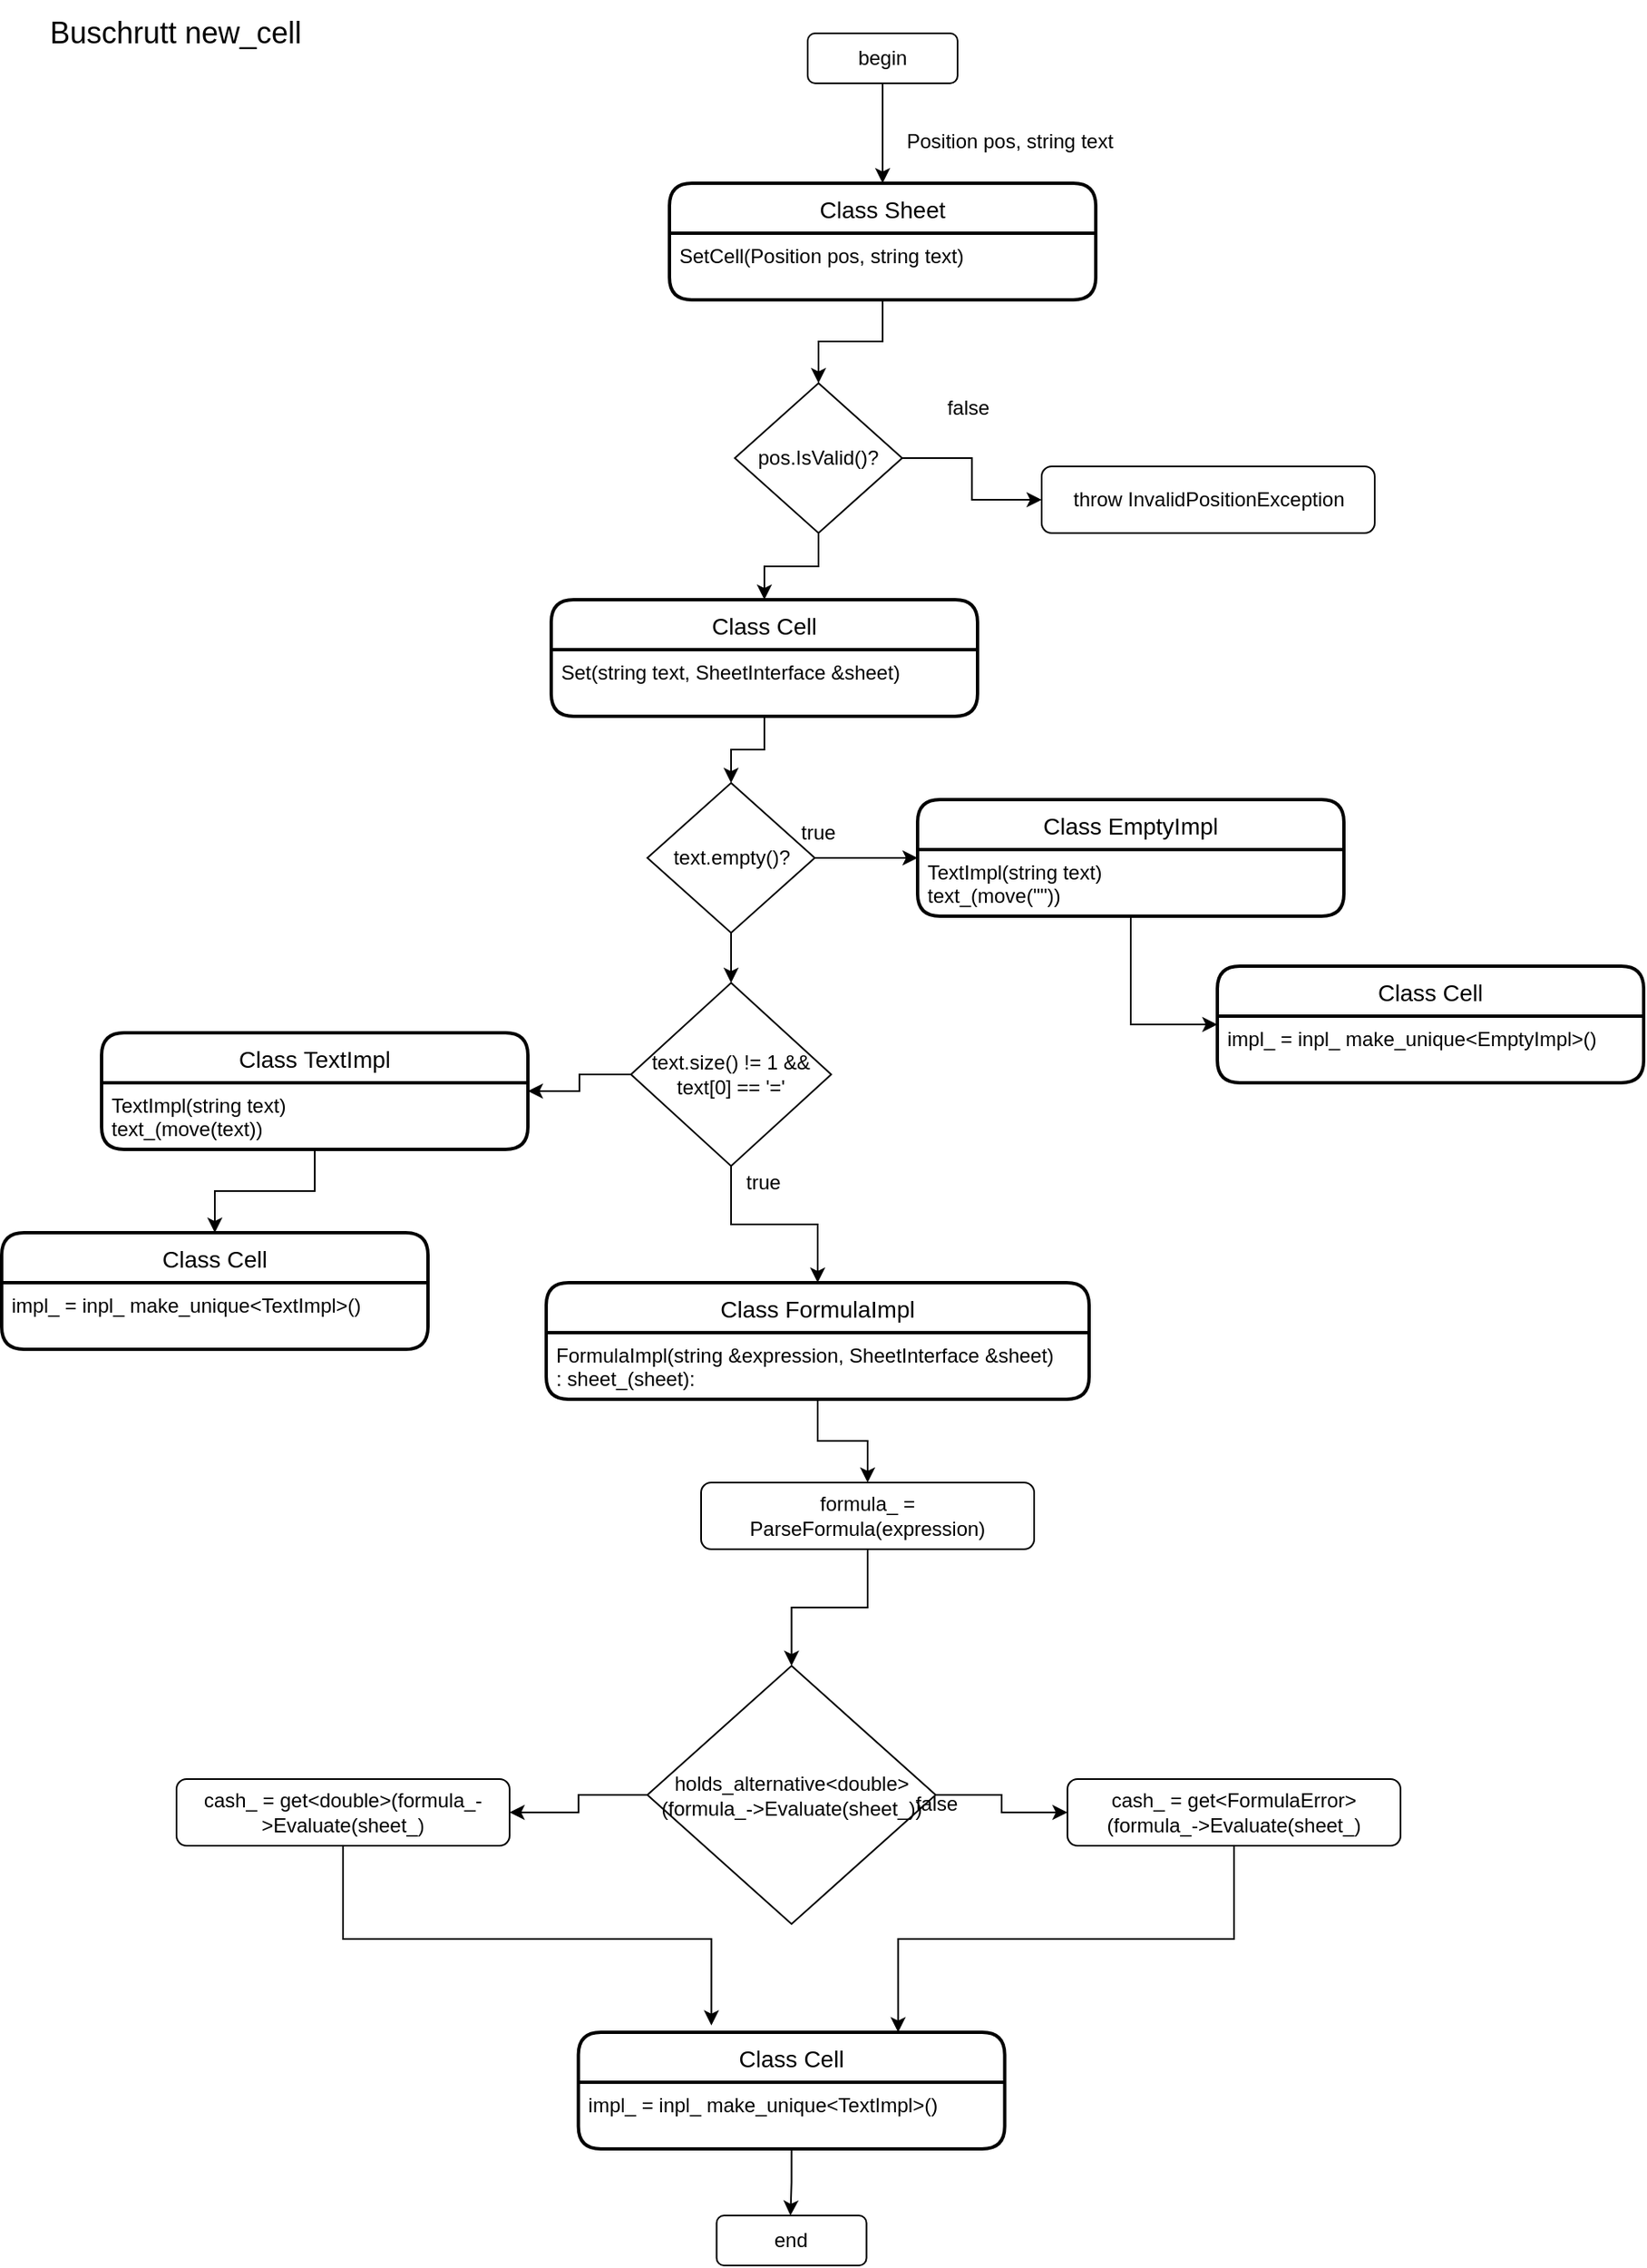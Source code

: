 <mxfile version="20.8.20" type="device"><diagram name="Страница 1" id="05K8BHy6RO02q5maxEPl"><mxGraphModel dx="995" dy="611" grid="1" gridSize="10" guides="1" tooltips="1" connect="1" arrows="1" fold="1" page="1" pageScale="1" pageWidth="1169" pageHeight="1654" math="0" shadow="0"><root><mxCell id="0"/><mxCell id="1" parent="0"/><mxCell id="Ke1nBhwKKIvl6BgAoNeE-2" value="Class Sheet" style="swimlane;childLayout=stackLayout;horizontal=1;startSize=30;horizontalStack=0;rounded=1;fontSize=14;fontStyle=0;strokeWidth=2;resizeParent=0;resizeLast=1;shadow=0;dashed=0;align=center;" vertex="1" parent="1"><mxGeometry x="451" y="140" width="256" height="70" as="geometry"/></mxCell><mxCell id="Ke1nBhwKKIvl6BgAoNeE-3" value="SetCell(Position pos, string text)" style="align=left;strokeColor=none;fillColor=none;spacingLeft=4;fontSize=12;verticalAlign=top;resizable=0;rotatable=0;part=1;" vertex="1" parent="Ke1nBhwKKIvl6BgAoNeE-2"><mxGeometry y="30" width="256" height="40" as="geometry"/></mxCell><mxCell id="Ke1nBhwKKIvl6BgAoNeE-130" style="edgeStyle=orthogonalEdgeStyle;rounded=0;orthogonalLoop=1;jettySize=auto;html=1;exitX=0.5;exitY=1;exitDx=0;exitDy=0;entryX=0.75;entryY=0;entryDx=0;entryDy=0;fontSize=12;" edge="1" parent="1" source="Ke1nBhwKKIvl6BgAoNeE-49" target="Ke1nBhwKKIvl6BgAoNeE-128"><mxGeometry relative="1" as="geometry"/></mxCell><mxCell id="Ke1nBhwKKIvl6BgAoNeE-49" value="cash_ = get&amp;lt;FormulaError&amp;gt;(formula_-&amp;gt;Evaluate(sheet_)" style="rounded=1;whiteSpace=wrap;html=1;" vertex="1" parent="1"><mxGeometry x="690" y="1098" width="200" height="40" as="geometry"/></mxCell><mxCell id="Ke1nBhwKKIvl6BgAoNeE-121" style="edgeStyle=orthogonalEdgeStyle;rounded=0;orthogonalLoop=1;jettySize=auto;html=1;exitX=0.5;exitY=1;exitDx=0;exitDy=0;entryX=0.5;entryY=0;entryDx=0;entryDy=0;fontSize=12;" edge="1" parent="1" source="Ke1nBhwKKIvl6BgAoNeE-67" target="Ke1nBhwKKIvl6BgAoNeE-120"><mxGeometry relative="1" as="geometry"/></mxCell><mxCell id="Ke1nBhwKKIvl6BgAoNeE-67" value="formula_ = ParseFormula(expression)" style="rounded=1;whiteSpace=wrap;html=1;" vertex="1" parent="1"><mxGeometry x="470" y="920" width="200" height="40" as="geometry"/></mxCell><mxCell id="Ke1nBhwKKIvl6BgAoNeE-69" value="throw&amp;nbsp;InvalidPositionException" style="rounded=1;whiteSpace=wrap;html=1;" vertex="1" parent="1"><mxGeometry x="674.5" y="310" width="200" height="40" as="geometry"/></mxCell><mxCell id="Ke1nBhwKKIvl6BgAoNeE-82" value="&lt;font style=&quot;font-size: 18px;&quot;&gt;Buschrutt new_cell&lt;/font&gt;" style="text;html=1;align=center;verticalAlign=middle;resizable=0;points=[];autosize=1;strokeColor=none;fillColor=none;" vertex="1" parent="1"><mxGeometry x="69" y="30" width="170" height="40" as="geometry"/></mxCell><mxCell id="Ke1nBhwKKIvl6BgAoNeE-86" style="edgeStyle=orthogonalEdgeStyle;rounded=0;orthogonalLoop=1;jettySize=auto;html=1;exitX=0.5;exitY=1;exitDx=0;exitDy=0;entryX=0.5;entryY=0;entryDx=0;entryDy=0;fontSize=12;" edge="1" parent="1" source="Ke1nBhwKKIvl6BgAoNeE-85" target="Ke1nBhwKKIvl6BgAoNeE-2"><mxGeometry relative="1" as="geometry"/></mxCell><mxCell id="Ke1nBhwKKIvl6BgAoNeE-85" value="begin" style="rounded=1;whiteSpace=wrap;html=1;" vertex="1" parent="1"><mxGeometry x="534" y="50" width="90" height="30" as="geometry"/></mxCell><mxCell id="Ke1nBhwKKIvl6BgAoNeE-87" value="Position pos, string text" style="text;html=1;align=center;verticalAlign=middle;resizable=0;points=[];autosize=1;strokeColor=none;fillColor=none;fontSize=12;" vertex="1" parent="1"><mxGeometry x="579.5" y="100" width="150" height="30" as="geometry"/></mxCell><mxCell id="Ke1nBhwKKIvl6BgAoNeE-89" style="edgeStyle=orthogonalEdgeStyle;rounded=0;orthogonalLoop=1;jettySize=auto;html=1;exitX=1;exitY=0.5;exitDx=0;exitDy=0;entryX=0;entryY=0.5;entryDx=0;entryDy=0;fontSize=12;" edge="1" parent="1" source="Ke1nBhwKKIvl6BgAoNeE-88" target="Ke1nBhwKKIvl6BgAoNeE-69"><mxGeometry relative="1" as="geometry"/></mxCell><mxCell id="Ke1nBhwKKIvl6BgAoNeE-95" style="edgeStyle=orthogonalEdgeStyle;rounded=0;orthogonalLoop=1;jettySize=auto;html=1;exitX=0.5;exitY=1;exitDx=0;exitDy=0;entryX=0.5;entryY=0;entryDx=0;entryDy=0;fontSize=12;" edge="1" parent="1" source="Ke1nBhwKKIvl6BgAoNeE-88" target="Ke1nBhwKKIvl6BgAoNeE-93"><mxGeometry relative="1" as="geometry"/></mxCell><mxCell id="Ke1nBhwKKIvl6BgAoNeE-88" value="pos.IsValid()?" style="rhombus;whiteSpace=wrap;html=1;" vertex="1" parent="1"><mxGeometry x="490.25" y="260" width="100.5" height="90" as="geometry"/></mxCell><mxCell id="Ke1nBhwKKIvl6BgAoNeE-90" value="false" style="text;html=1;align=center;verticalAlign=middle;resizable=0;points=[];autosize=1;strokeColor=none;fillColor=none;fontSize=12;" vertex="1" parent="1"><mxGeometry x="605" y="260" width="50" height="30" as="geometry"/></mxCell><mxCell id="Ke1nBhwKKIvl6BgAoNeE-91" style="edgeStyle=orthogonalEdgeStyle;rounded=0;orthogonalLoop=1;jettySize=auto;html=1;exitX=0.5;exitY=1;exitDx=0;exitDy=0;entryX=0.5;entryY=0;entryDx=0;entryDy=0;fontSize=12;" edge="1" parent="1" source="Ke1nBhwKKIvl6BgAoNeE-3" target="Ke1nBhwKKIvl6BgAoNeE-88"><mxGeometry relative="1" as="geometry"/></mxCell><mxCell id="Ke1nBhwKKIvl6BgAoNeE-93" value="Class Cell" style="swimlane;childLayout=stackLayout;horizontal=1;startSize=30;horizontalStack=0;rounded=1;fontSize=14;fontStyle=0;strokeWidth=2;resizeParent=0;resizeLast=1;shadow=0;dashed=0;align=center;" vertex="1" parent="1"><mxGeometry x="380" y="390" width="256" height="70" as="geometry"/></mxCell><mxCell id="Ke1nBhwKKIvl6BgAoNeE-94" value="Set(string text, SheetInterface &amp;sheet)" style="align=left;strokeColor=none;fillColor=none;spacingLeft=4;fontSize=12;verticalAlign=top;resizable=0;rotatable=0;part=1;" vertex="1" parent="Ke1nBhwKKIvl6BgAoNeE-93"><mxGeometry y="30" width="256" height="40" as="geometry"/></mxCell><mxCell id="Ke1nBhwKKIvl6BgAoNeE-100" style="edgeStyle=orthogonalEdgeStyle;rounded=0;orthogonalLoop=1;jettySize=auto;html=1;exitX=1;exitY=0.5;exitDx=0;exitDy=0;entryX=0;entryY=0.5;entryDx=0;entryDy=0;fontSize=12;" edge="1" parent="1" source="Ke1nBhwKKIvl6BgAoNeE-96" target="Ke1nBhwKKIvl6BgAoNeE-98"><mxGeometry relative="1" as="geometry"/></mxCell><mxCell id="Ke1nBhwKKIvl6BgAoNeE-107" style="edgeStyle=orthogonalEdgeStyle;rounded=0;orthogonalLoop=1;jettySize=auto;html=1;exitX=0.5;exitY=1;exitDx=0;exitDy=0;entryX=0.5;entryY=0;entryDx=0;entryDy=0;fontSize=12;" edge="1" parent="1" source="Ke1nBhwKKIvl6BgAoNeE-96" target="Ke1nBhwKKIvl6BgAoNeE-105"><mxGeometry relative="1" as="geometry"/></mxCell><mxCell id="Ke1nBhwKKIvl6BgAoNeE-96" value="text.empty()&lt;span style=&quot;background-color: initial;&quot;&gt;?&lt;/span&gt;" style="rhombus;whiteSpace=wrap;html=1;" vertex="1" parent="1"><mxGeometry x="437.75" y="500" width="100.5" height="90" as="geometry"/></mxCell><mxCell id="Ke1nBhwKKIvl6BgAoNeE-97" style="edgeStyle=orthogonalEdgeStyle;rounded=0;orthogonalLoop=1;jettySize=auto;html=1;exitX=0.5;exitY=1;exitDx=0;exitDy=0;entryX=0.5;entryY=0;entryDx=0;entryDy=0;fontSize=12;" edge="1" parent="1" source="Ke1nBhwKKIvl6BgAoNeE-94" target="Ke1nBhwKKIvl6BgAoNeE-96"><mxGeometry relative="1" as="geometry"/></mxCell><mxCell id="Ke1nBhwKKIvl6BgAoNeE-98" value="Class EmptyImpl" style="swimlane;childLayout=stackLayout;horizontal=1;startSize=30;horizontalStack=0;rounded=1;fontSize=14;fontStyle=0;strokeWidth=2;resizeParent=0;resizeLast=1;shadow=0;dashed=0;align=center;" vertex="1" parent="1"><mxGeometry x="600" y="510" width="256" height="70" as="geometry"/></mxCell><mxCell id="Ke1nBhwKKIvl6BgAoNeE-99" value="TextImpl(string text) &#10;text_(move(&quot;&quot;))" style="align=left;strokeColor=none;fillColor=none;spacingLeft=4;fontSize=12;verticalAlign=top;resizable=0;rotatable=0;part=1;" vertex="1" parent="Ke1nBhwKKIvl6BgAoNeE-98"><mxGeometry y="30" width="256" height="40" as="geometry"/></mxCell><mxCell id="Ke1nBhwKKIvl6BgAoNeE-101" value="Class Cell" style="swimlane;childLayout=stackLayout;horizontal=1;startSize=30;horizontalStack=0;rounded=1;fontSize=14;fontStyle=0;strokeWidth=2;resizeParent=0;resizeLast=1;shadow=0;dashed=0;align=center;" vertex="1" parent="1"><mxGeometry x="780" y="610" width="256" height="70" as="geometry"/></mxCell><mxCell id="Ke1nBhwKKIvl6BgAoNeE-102" value="impl_ = inpl_ make_unique&lt;EmptyImpl&gt;()" style="align=left;strokeColor=none;fillColor=none;spacingLeft=4;fontSize=12;verticalAlign=top;resizable=0;rotatable=0;part=1;" vertex="1" parent="Ke1nBhwKKIvl6BgAoNeE-101"><mxGeometry y="30" width="256" height="40" as="geometry"/></mxCell><mxCell id="Ke1nBhwKKIvl6BgAoNeE-103" style="edgeStyle=orthogonalEdgeStyle;rounded=0;orthogonalLoop=1;jettySize=auto;html=1;exitX=0.5;exitY=1;exitDx=0;exitDy=0;entryX=0;entryY=0.5;entryDx=0;entryDy=0;fontSize=12;" edge="1" parent="1" source="Ke1nBhwKKIvl6BgAoNeE-99" target="Ke1nBhwKKIvl6BgAoNeE-101"><mxGeometry relative="1" as="geometry"/></mxCell><mxCell id="Ke1nBhwKKIvl6BgAoNeE-104" value="true" style="text;html=1;align=center;verticalAlign=middle;resizable=0;points=[];autosize=1;strokeColor=none;fillColor=none;fontSize=12;" vertex="1" parent="1"><mxGeometry x="520" y="515" width="40" height="30" as="geometry"/></mxCell><mxCell id="Ke1nBhwKKIvl6BgAoNeE-108" style="edgeStyle=orthogonalEdgeStyle;rounded=0;orthogonalLoop=1;jettySize=auto;html=1;exitX=0.5;exitY=1;exitDx=0;exitDy=0;fontSize=12;entryX=0.5;entryY=0;entryDx=0;entryDy=0;" edge="1" parent="1" source="Ke1nBhwKKIvl6BgAoNeE-105" target="Ke1nBhwKKIvl6BgAoNeE-117"><mxGeometry relative="1" as="geometry"><mxPoint x="460" y="800" as="targetPoint"/></mxGeometry></mxCell><mxCell id="Ke1nBhwKKIvl6BgAoNeE-112" style="edgeStyle=orthogonalEdgeStyle;rounded=0;orthogonalLoop=1;jettySize=auto;html=1;exitX=0;exitY=0.5;exitDx=0;exitDy=0;entryX=1;entryY=0.5;entryDx=0;entryDy=0;fontSize=12;" edge="1" parent="1" source="Ke1nBhwKKIvl6BgAoNeE-105" target="Ke1nBhwKKIvl6BgAoNeE-110"><mxGeometry relative="1" as="geometry"/></mxCell><mxCell id="Ke1nBhwKKIvl6BgAoNeE-105" value="text.size() != 1 &amp;amp;&amp;amp; text[0] == '='" style="rhombus;whiteSpace=wrap;html=1;" vertex="1" parent="1"><mxGeometry x="427.88" y="620" width="120.25" height="110" as="geometry"/></mxCell><mxCell id="Ke1nBhwKKIvl6BgAoNeE-109" value="true" style="text;html=1;align=center;verticalAlign=middle;resizable=0;points=[];autosize=1;strokeColor=none;fillColor=none;fontSize=12;" vertex="1" parent="1"><mxGeometry x="487" y="725" width="40" height="30" as="geometry"/></mxCell><mxCell id="Ke1nBhwKKIvl6BgAoNeE-110" value="Class TextImpl" style="swimlane;childLayout=stackLayout;horizontal=1;startSize=30;horizontalStack=0;rounded=1;fontSize=14;fontStyle=0;strokeWidth=2;resizeParent=0;resizeLast=1;shadow=0;dashed=0;align=center;" vertex="1" parent="1"><mxGeometry x="110" y="650" width="256" height="70" as="geometry"/></mxCell><mxCell id="Ke1nBhwKKIvl6BgAoNeE-111" value="TextImpl(string text) &#10;text_(move(text))" style="align=left;strokeColor=none;fillColor=none;spacingLeft=4;fontSize=12;verticalAlign=top;resizable=0;rotatable=0;part=1;" vertex="1" parent="Ke1nBhwKKIvl6BgAoNeE-110"><mxGeometry y="30" width="256" height="40" as="geometry"/></mxCell><mxCell id="Ke1nBhwKKIvl6BgAoNeE-113" value="Class Cell" style="swimlane;childLayout=stackLayout;horizontal=1;startSize=30;horizontalStack=0;rounded=1;fontSize=14;fontStyle=0;strokeWidth=2;resizeParent=0;resizeLast=1;shadow=0;dashed=0;align=center;" vertex="1" parent="1"><mxGeometry x="50" y="770" width="256" height="70" as="geometry"/></mxCell><mxCell id="Ke1nBhwKKIvl6BgAoNeE-114" value="impl_ = inpl_ make_unique&lt;TextImpl&gt;()" style="align=left;strokeColor=none;fillColor=none;spacingLeft=4;fontSize=12;verticalAlign=top;resizable=0;rotatable=0;part=1;" vertex="1" parent="Ke1nBhwKKIvl6BgAoNeE-113"><mxGeometry y="30" width="256" height="40" as="geometry"/></mxCell><mxCell id="Ke1nBhwKKIvl6BgAoNeE-116" style="edgeStyle=orthogonalEdgeStyle;rounded=0;orthogonalLoop=1;jettySize=auto;html=1;exitX=0.5;exitY=1;exitDx=0;exitDy=0;entryX=0.5;entryY=0;entryDx=0;entryDy=0;fontSize=12;" edge="1" parent="1" source="Ke1nBhwKKIvl6BgAoNeE-111" target="Ke1nBhwKKIvl6BgAoNeE-113"><mxGeometry relative="1" as="geometry"/></mxCell><mxCell id="Ke1nBhwKKIvl6BgAoNeE-117" value="Class FormulaImpl" style="swimlane;childLayout=stackLayout;horizontal=1;startSize=30;horizontalStack=0;rounded=1;fontSize=14;fontStyle=0;strokeWidth=2;resizeParent=0;resizeLast=1;shadow=0;dashed=0;align=center;" vertex="1" parent="1"><mxGeometry x="377" y="800" width="326" height="70" as="geometry"/></mxCell><mxCell id="Ke1nBhwKKIvl6BgAoNeE-118" value="FormulaImpl(string &amp;expression, SheetInterface &amp;sheet)&#10;: sheet_(sheet): " style="align=left;strokeColor=none;fillColor=none;spacingLeft=4;fontSize=12;verticalAlign=top;resizable=0;rotatable=0;part=1;" vertex="1" parent="Ke1nBhwKKIvl6BgAoNeE-117"><mxGeometry y="30" width="326" height="40" as="geometry"/></mxCell><mxCell id="Ke1nBhwKKIvl6BgAoNeE-119" style="edgeStyle=orthogonalEdgeStyle;rounded=0;orthogonalLoop=1;jettySize=auto;html=1;exitX=0.5;exitY=1;exitDx=0;exitDy=0;entryX=0.5;entryY=0;entryDx=0;entryDy=0;fontSize=12;" edge="1" parent="1" source="Ke1nBhwKKIvl6BgAoNeE-118" target="Ke1nBhwKKIvl6BgAoNeE-67"><mxGeometry relative="1" as="geometry"/></mxCell><mxCell id="Ke1nBhwKKIvl6BgAoNeE-122" style="edgeStyle=orthogonalEdgeStyle;rounded=0;orthogonalLoop=1;jettySize=auto;html=1;exitX=1;exitY=0.5;exitDx=0;exitDy=0;entryX=0;entryY=0.5;entryDx=0;entryDy=0;fontSize=12;" edge="1" parent="1" source="Ke1nBhwKKIvl6BgAoNeE-120" target="Ke1nBhwKKIvl6BgAoNeE-49"><mxGeometry relative="1" as="geometry"/></mxCell><mxCell id="Ke1nBhwKKIvl6BgAoNeE-126" style="edgeStyle=orthogonalEdgeStyle;rounded=0;orthogonalLoop=1;jettySize=auto;html=1;exitX=0;exitY=0.5;exitDx=0;exitDy=0;entryX=1;entryY=0.5;entryDx=0;entryDy=0;fontSize=12;" edge="1" parent="1" source="Ke1nBhwKKIvl6BgAoNeE-120" target="Ke1nBhwKKIvl6BgAoNeE-124"><mxGeometry relative="1" as="geometry"/></mxCell><mxCell id="Ke1nBhwKKIvl6BgAoNeE-120" value="holds_alternative&amp;lt;double&amp;gt;(formula_-&amp;gt;Evaluate(sheet_))" style="rhombus;whiteSpace=wrap;html=1;" vertex="1" parent="1"><mxGeometry x="437.75" y="1030" width="173.12" height="155" as="geometry"/></mxCell><mxCell id="Ke1nBhwKKIvl6BgAoNeE-123" value="false" style="text;html=1;align=center;verticalAlign=middle;resizable=0;points=[];autosize=1;strokeColor=none;fillColor=none;fontSize=12;" vertex="1" parent="1"><mxGeometry x="586" y="1098" width="50" height="30" as="geometry"/></mxCell><mxCell id="Ke1nBhwKKIvl6BgAoNeE-131" style="edgeStyle=orthogonalEdgeStyle;rounded=0;orthogonalLoop=1;jettySize=auto;html=1;exitX=0.5;exitY=1;exitDx=0;exitDy=0;entryX=0.312;entryY=-0.059;entryDx=0;entryDy=0;entryPerimeter=0;fontSize=12;" edge="1" parent="1" source="Ke1nBhwKKIvl6BgAoNeE-124" target="Ke1nBhwKKIvl6BgAoNeE-128"><mxGeometry relative="1" as="geometry"/></mxCell><mxCell id="Ke1nBhwKKIvl6BgAoNeE-124" value="cash_ = get&amp;lt;double&amp;gt;(formula_-&amp;gt;Evaluate(sheet_)" style="rounded=1;whiteSpace=wrap;html=1;" vertex="1" parent="1"><mxGeometry x="155" y="1098" width="200" height="40" as="geometry"/></mxCell><mxCell id="Ke1nBhwKKIvl6BgAoNeE-128" value="Class Cell" style="swimlane;childLayout=stackLayout;horizontal=1;startSize=30;horizontalStack=0;rounded=1;fontSize=14;fontStyle=0;strokeWidth=2;resizeParent=0;resizeLast=1;shadow=0;dashed=0;align=center;" vertex="1" parent="1"><mxGeometry x="396.31" y="1250" width="256" height="70" as="geometry"/></mxCell><mxCell id="Ke1nBhwKKIvl6BgAoNeE-129" value="impl_ = inpl_ make_unique&lt;TextImpl&gt;()" style="align=left;strokeColor=none;fillColor=none;spacingLeft=4;fontSize=12;verticalAlign=top;resizable=0;rotatable=0;part=1;" vertex="1" parent="Ke1nBhwKKIvl6BgAoNeE-128"><mxGeometry y="30" width="256" height="40" as="geometry"/></mxCell><mxCell id="Ke1nBhwKKIvl6BgAoNeE-132" style="edgeStyle=orthogonalEdgeStyle;rounded=0;orthogonalLoop=1;jettySize=auto;html=1;exitX=0.5;exitY=1;exitDx=0;exitDy=0;fontSize=12;" edge="1" parent="1" source="Ke1nBhwKKIvl6BgAoNeE-129"><mxGeometry relative="1" as="geometry"><mxPoint x="523.667" y="1360" as="targetPoint"/></mxGeometry></mxCell><mxCell id="Ke1nBhwKKIvl6BgAoNeE-133" value="end" style="rounded=1;whiteSpace=wrap;html=1;" vertex="1" parent="1"><mxGeometry x="479.31" y="1360" width="90" height="30" as="geometry"/></mxCell></root></mxGraphModel></diagram></mxfile>